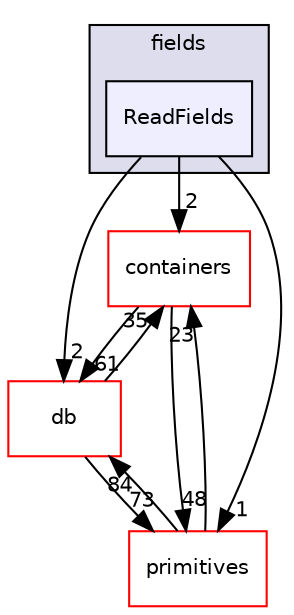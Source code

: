digraph "src/OpenFOAM/fields/ReadFields" {
  bgcolor=transparent;
  compound=true
  node [ fontsize="10", fontname="Helvetica"];
  edge [ labelfontsize="10", labelfontname="Helvetica"];
  subgraph clusterdir_962442b8f989d5529fab5e0f0e4ffb74 {
    graph [ bgcolor="#ddddee", pencolor="black", label="fields" fontname="Helvetica", fontsize="10", URL="dir_962442b8f989d5529fab5e0f0e4ffb74.html"]
  dir_36c19f6948c58001501b500864e10ed2 [shape=box, label="ReadFields", style="filled", fillcolor="#eeeeff", pencolor="black", URL="dir_36c19f6948c58001501b500864e10ed2.html"];
  }
  dir_19d0872053bde092be81d7fe3f56cbf7 [shape=box label="containers" color="red" URL="dir_19d0872053bde092be81d7fe3f56cbf7.html"];
  dir_63c634f7a7cfd679ac26c67fb30fc32f [shape=box label="db" color="red" URL="dir_63c634f7a7cfd679ac26c67fb30fc32f.html"];
  dir_3e50f45338116b169052b428016851aa [shape=box label="primitives" color="red" URL="dir_3e50f45338116b169052b428016851aa.html"];
  dir_19d0872053bde092be81d7fe3f56cbf7->dir_63c634f7a7cfd679ac26c67fb30fc32f [headlabel="61", labeldistance=1.5 headhref="dir_001893_001944.html"];
  dir_19d0872053bde092be81d7fe3f56cbf7->dir_3e50f45338116b169052b428016851aa [headlabel="48", labeldistance=1.5 headhref="dir_001893_002313.html"];
  dir_63c634f7a7cfd679ac26c67fb30fc32f->dir_19d0872053bde092be81d7fe3f56cbf7 [headlabel="35", labeldistance=1.5 headhref="dir_001944_001893.html"];
  dir_63c634f7a7cfd679ac26c67fb30fc32f->dir_3e50f45338116b169052b428016851aa [headlabel="73", labeldistance=1.5 headhref="dir_001944_002313.html"];
  dir_3e50f45338116b169052b428016851aa->dir_19d0872053bde092be81d7fe3f56cbf7 [headlabel="23", labeldistance=1.5 headhref="dir_002313_001893.html"];
  dir_3e50f45338116b169052b428016851aa->dir_63c634f7a7cfd679ac26c67fb30fc32f [headlabel="84", labeldistance=1.5 headhref="dir_002313_001944.html"];
  dir_36c19f6948c58001501b500864e10ed2->dir_19d0872053bde092be81d7fe3f56cbf7 [headlabel="2", labeldistance=1.5 headhref="dir_002087_001893.html"];
  dir_36c19f6948c58001501b500864e10ed2->dir_63c634f7a7cfd679ac26c67fb30fc32f [headlabel="2", labeldistance=1.5 headhref="dir_002087_001944.html"];
  dir_36c19f6948c58001501b500864e10ed2->dir_3e50f45338116b169052b428016851aa [headlabel="1", labeldistance=1.5 headhref="dir_002087_002313.html"];
}
